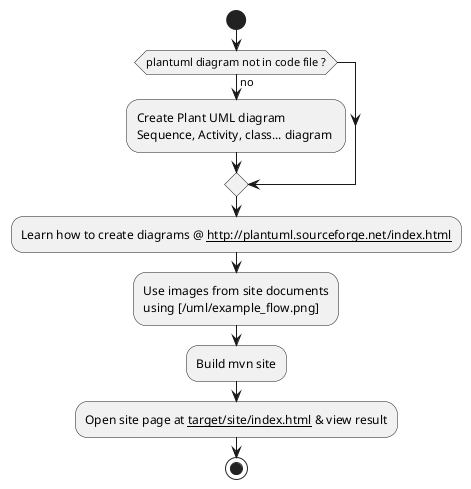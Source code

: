 @startuml example_flow.png

start

  
	if (plantuml diagram not in code file ?) then (no)
		:Create Plant UML diagram 
	Sequence, Activity, class... diagram ;
	endif

	:Learn how to create diagrams @ <u>http://plantuml.sourceforge.net/index.html</u>;
		
	:Use images from site documents 
	using [/uml/example_flow.png];

	:Build mvn site;
	
	:Open site page at <u>target/site/index.html</u> & view result;
  
stop

@enduml

